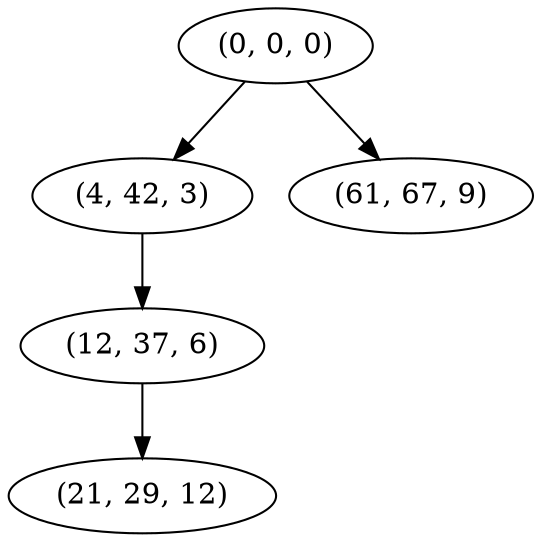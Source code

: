 digraph tree {
    "(0, 0, 0)";
    "(4, 42, 3)";
    "(12, 37, 6)";
    "(21, 29, 12)";
    "(61, 67, 9)";
    "(0, 0, 0)" -> "(4, 42, 3)";
    "(0, 0, 0)" -> "(61, 67, 9)";
    "(4, 42, 3)" -> "(12, 37, 6)";
    "(12, 37, 6)" -> "(21, 29, 12)";
}
